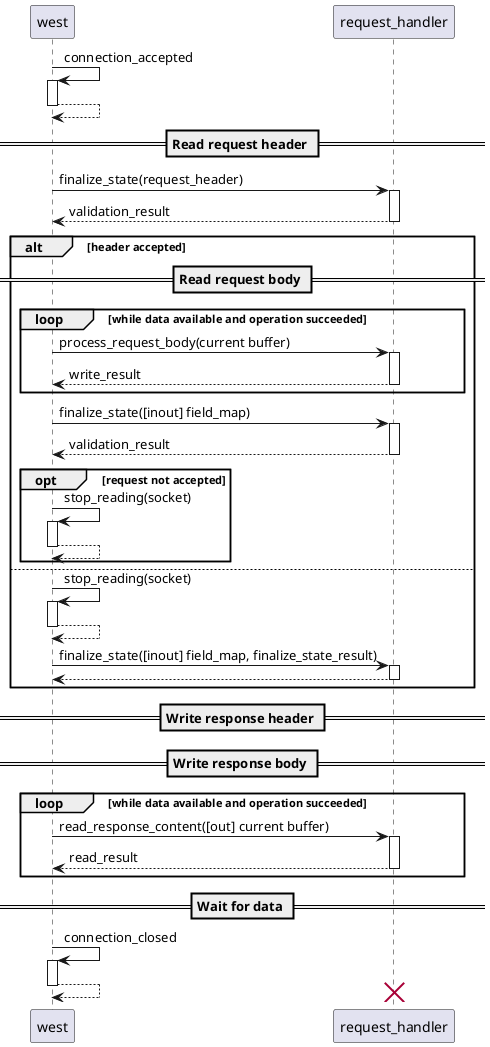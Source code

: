 @startuml
autoactivate on
west -> west:connection_accepted
return
== Read request header ==
west -> request_handler:finalize_state(request_header)
return validation_result
alt header accepted
== Read request body ==
	loop while data available and operation succeeded
		west -> request_handler:process_request_body(current buffer)
		return write_result
	end
	west -> request_handler:finalize_state([inout] field_map)
	return validation_result
	opt request not accepted
		west -> west:stop_reading(socket)
		return
	end
else
	west -> west:stop_reading(socket)
	return
	west -> request_handler:finalize_state([inout] field_map, finalize_state_result)
	return
end
== Write response header ==
== Write response body ==
loop while data available and operation succeeded
	west -> request_handler:read_response_content([out] current buffer)
	return read_result
end
== Wait for data ==
west -> west:connection_closed
return
destroy request_handler
@enduml